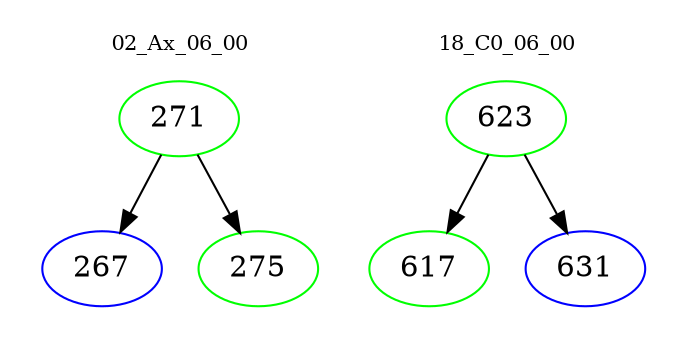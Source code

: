 digraph{
subgraph cluster_0 {
color = white
label = "02_Ax_06_00";
fontsize=10;
T0_271 [label="271", color="green"]
T0_271 -> T0_267 [color="black"]
T0_267 [label="267", color="blue"]
T0_271 -> T0_275 [color="black"]
T0_275 [label="275", color="green"]
}
subgraph cluster_1 {
color = white
label = "18_C0_06_00";
fontsize=10;
T1_623 [label="623", color="green"]
T1_623 -> T1_617 [color="black"]
T1_617 [label="617", color="green"]
T1_623 -> T1_631 [color="black"]
T1_631 [label="631", color="blue"]
}
}
